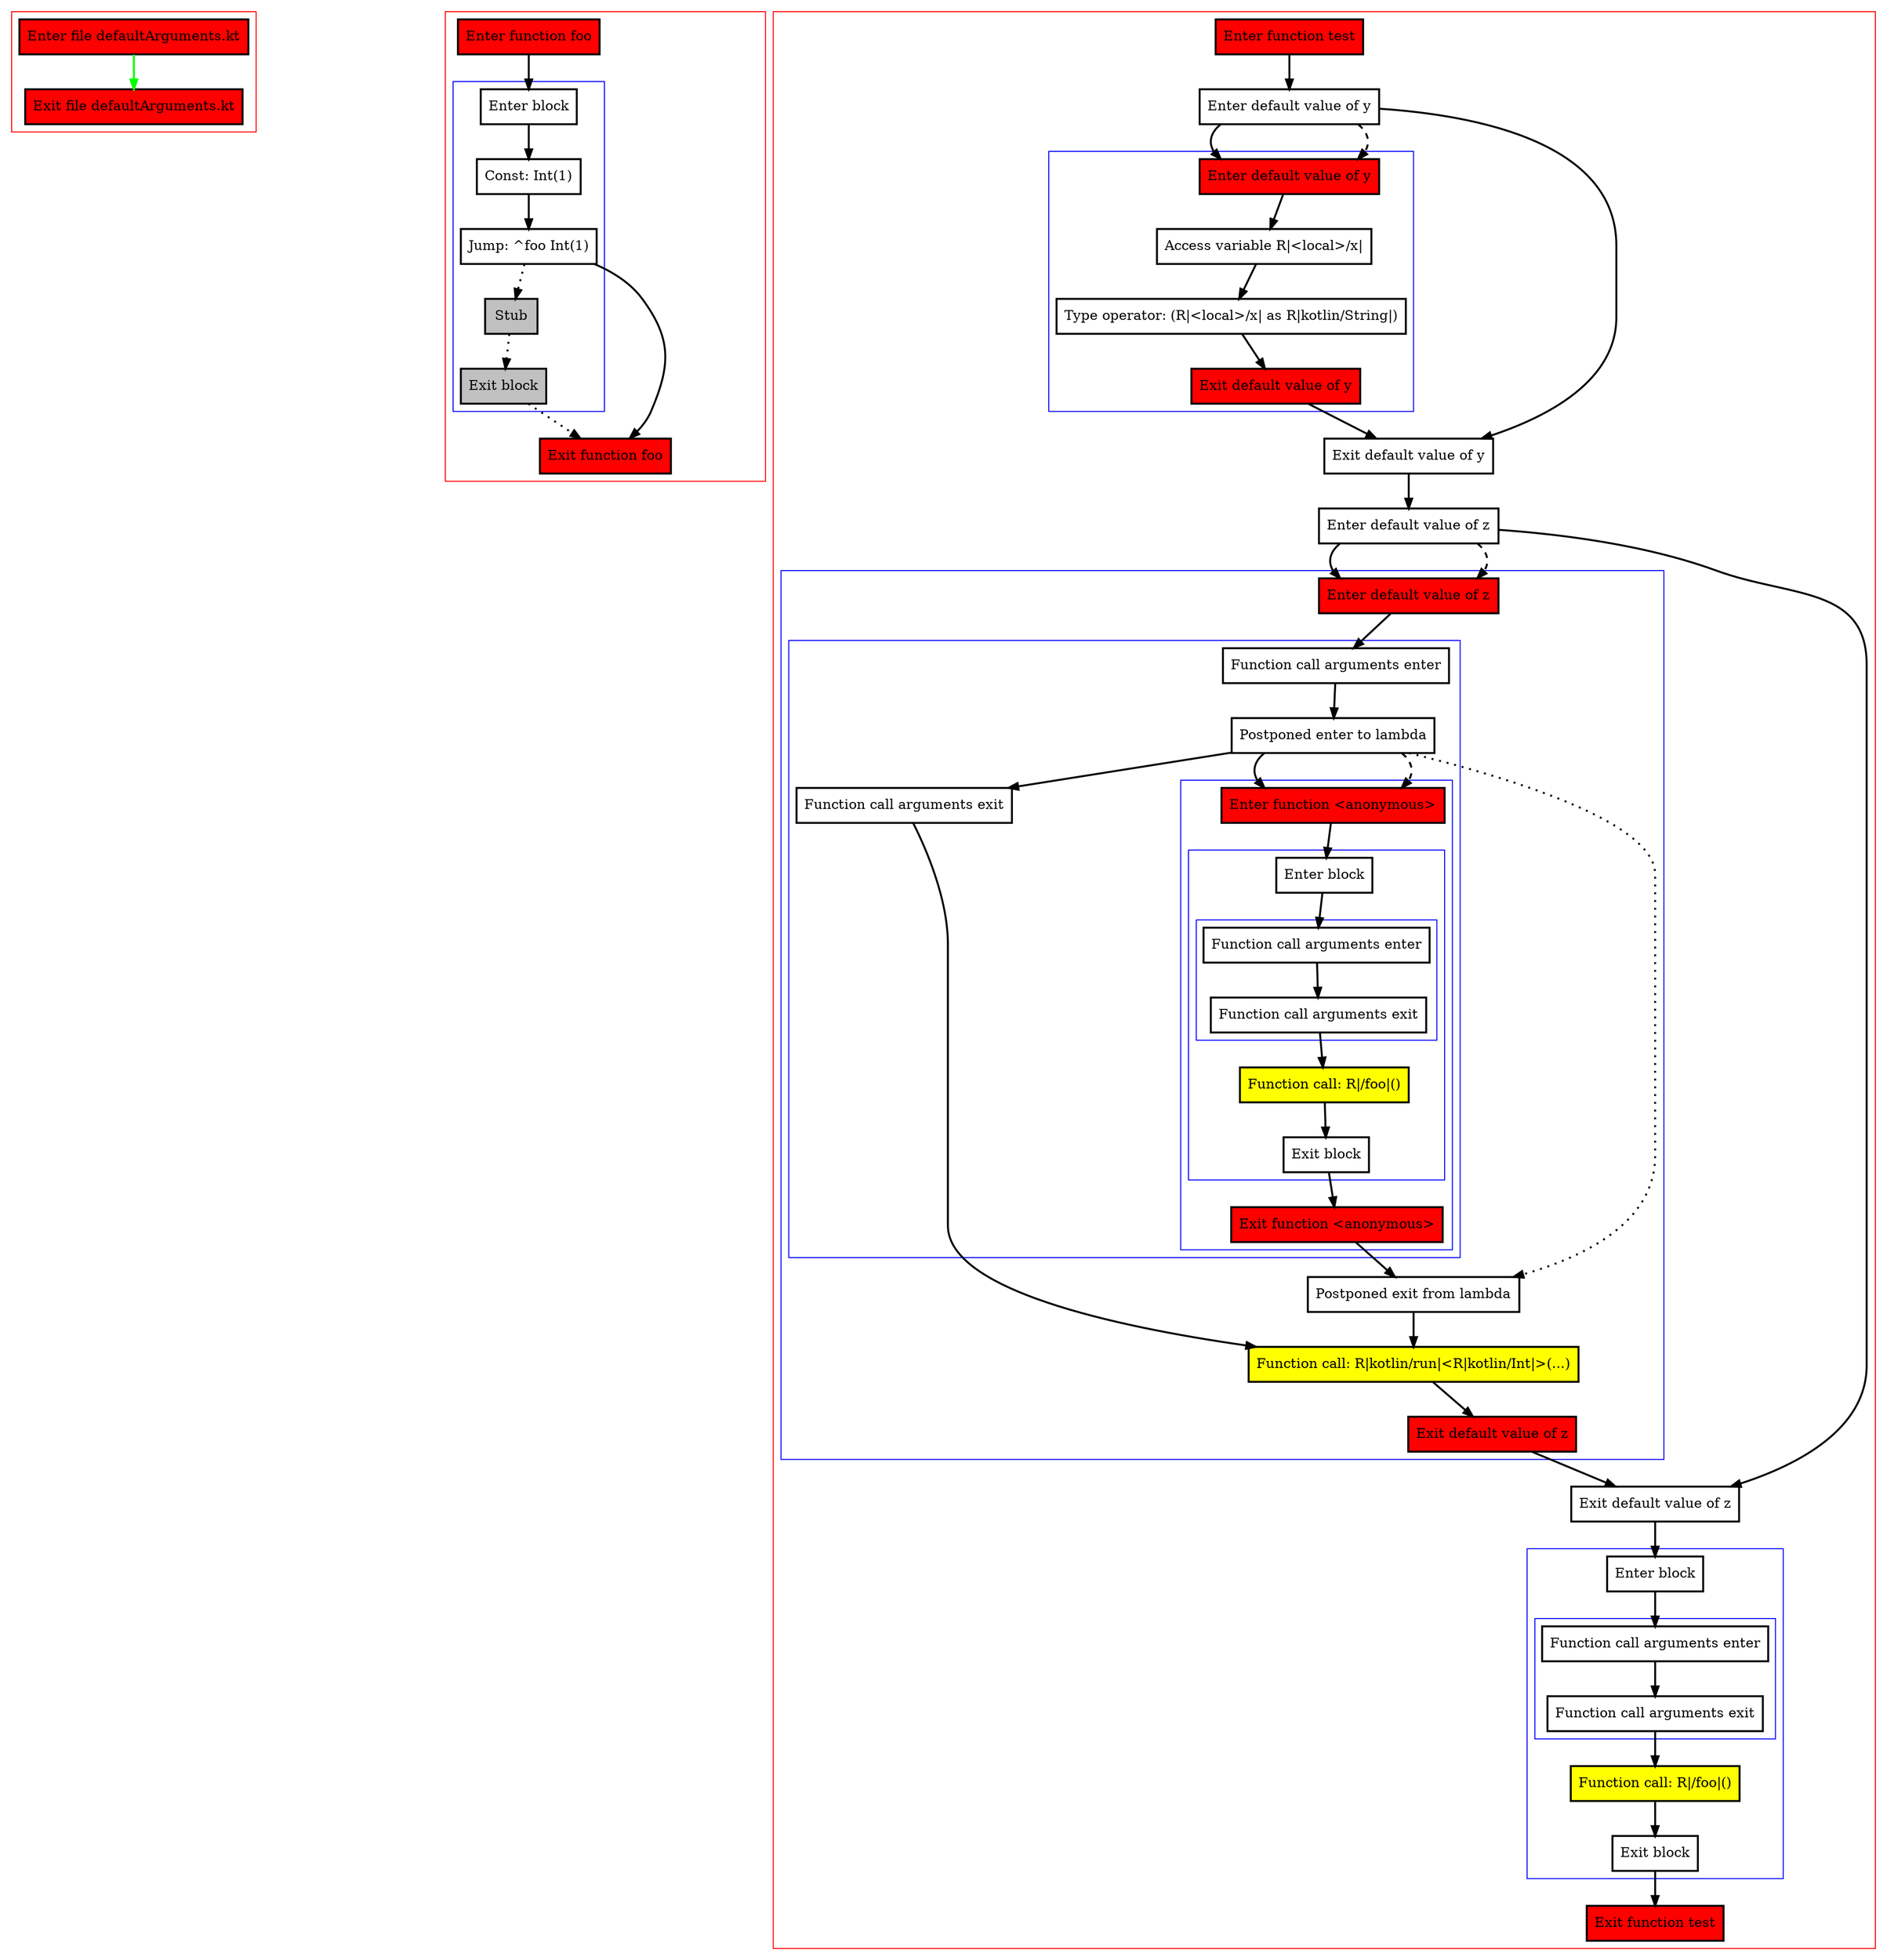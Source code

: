 digraph defaultArguments_kt {
    graph [nodesep=3]
    node [shape=box penwidth=2]
    edge [penwidth=2]

    subgraph cluster_0 {
        color=red
        0 [label="Enter file defaultArguments.kt" style="filled" fillcolor=red];
        1 [label="Exit file defaultArguments.kt" style="filled" fillcolor=red];
    }
    0 -> {1} [color=green];

    subgraph cluster_1 {
        color=red
        2 [label="Enter function foo" style="filled" fillcolor=red];
        subgraph cluster_2 {
            color=blue
            3 [label="Enter block"];
            4 [label="Const: Int(1)"];
            5 [label="Jump: ^foo Int(1)"];
            6 [label="Stub" style="filled" fillcolor=gray];
            7 [label="Exit block" style="filled" fillcolor=gray];
        }
        8 [label="Exit function foo" style="filled" fillcolor=red];
    }
    2 -> {3};
    3 -> {4};
    4 -> {5};
    5 -> {8};
    5 -> {6} [style=dotted];
    6 -> {7} [style=dotted];
    7 -> {8} [style=dotted];

    subgraph cluster_3 {
        color=red
        9 [label="Enter function test" style="filled" fillcolor=red];
        10 [label="Enter default value of y"];
        subgraph cluster_4 {
            color=blue
            11 [label="Enter default value of y" style="filled" fillcolor=red];
            12 [label="Access variable R|<local>/x|"];
            13 [label="Type operator: (R|<local>/x| as R|kotlin/String|)"];
            14 [label="Exit default value of y" style="filled" fillcolor=red];
        }
        15 [label="Exit default value of y"];
        16 [label="Enter default value of z"];
        subgraph cluster_5 {
            color=blue
            17 [label="Enter default value of z" style="filled" fillcolor=red];
            subgraph cluster_6 {
                color=blue
                18 [label="Function call arguments enter"];
                19 [label="Postponed enter to lambda"];
                subgraph cluster_7 {
                    color=blue
                    20 [label="Enter function <anonymous>" style="filled" fillcolor=red];
                    subgraph cluster_8 {
                        color=blue
                        21 [label="Enter block"];
                        subgraph cluster_9 {
                            color=blue
                            22 [label="Function call arguments enter"];
                            23 [label="Function call arguments exit"];
                        }
                        24 [label="Function call: R|/foo|()" style="filled" fillcolor=yellow];
                        25 [label="Exit block"];
                    }
                    26 [label="Exit function <anonymous>" style="filled" fillcolor=red];
                }
                27 [label="Function call arguments exit"];
            }
            28 [label="Postponed exit from lambda"];
            29 [label="Function call: R|kotlin/run|<R|kotlin/Int|>(...)" style="filled" fillcolor=yellow];
            30 [label="Exit default value of z" style="filled" fillcolor=red];
        }
        31 [label="Exit default value of z"];
        subgraph cluster_10 {
            color=blue
            32 [label="Enter block"];
            subgraph cluster_11 {
                color=blue
                33 [label="Function call arguments enter"];
                34 [label="Function call arguments exit"];
            }
            35 [label="Function call: R|/foo|()" style="filled" fillcolor=yellow];
            36 [label="Exit block"];
        }
        37 [label="Exit function test" style="filled" fillcolor=red];
    }
    9 -> {10};
    10 -> {11 15};
    10 -> {11} [style=dashed];
    11 -> {12};
    12 -> {13};
    13 -> {14};
    14 -> {15};
    15 -> {16};
    16 -> {17 31};
    16 -> {17} [style=dashed];
    17 -> {18};
    18 -> {19};
    19 -> {20 27};
    19 -> {28} [style=dotted];
    19 -> {20} [style=dashed];
    20 -> {21};
    21 -> {22};
    22 -> {23};
    23 -> {24};
    24 -> {25};
    25 -> {26};
    26 -> {28};
    27 -> {29};
    28 -> {29};
    29 -> {30};
    30 -> {31};
    31 -> {32};
    32 -> {33};
    33 -> {34};
    34 -> {35};
    35 -> {36};
    36 -> {37};

}
